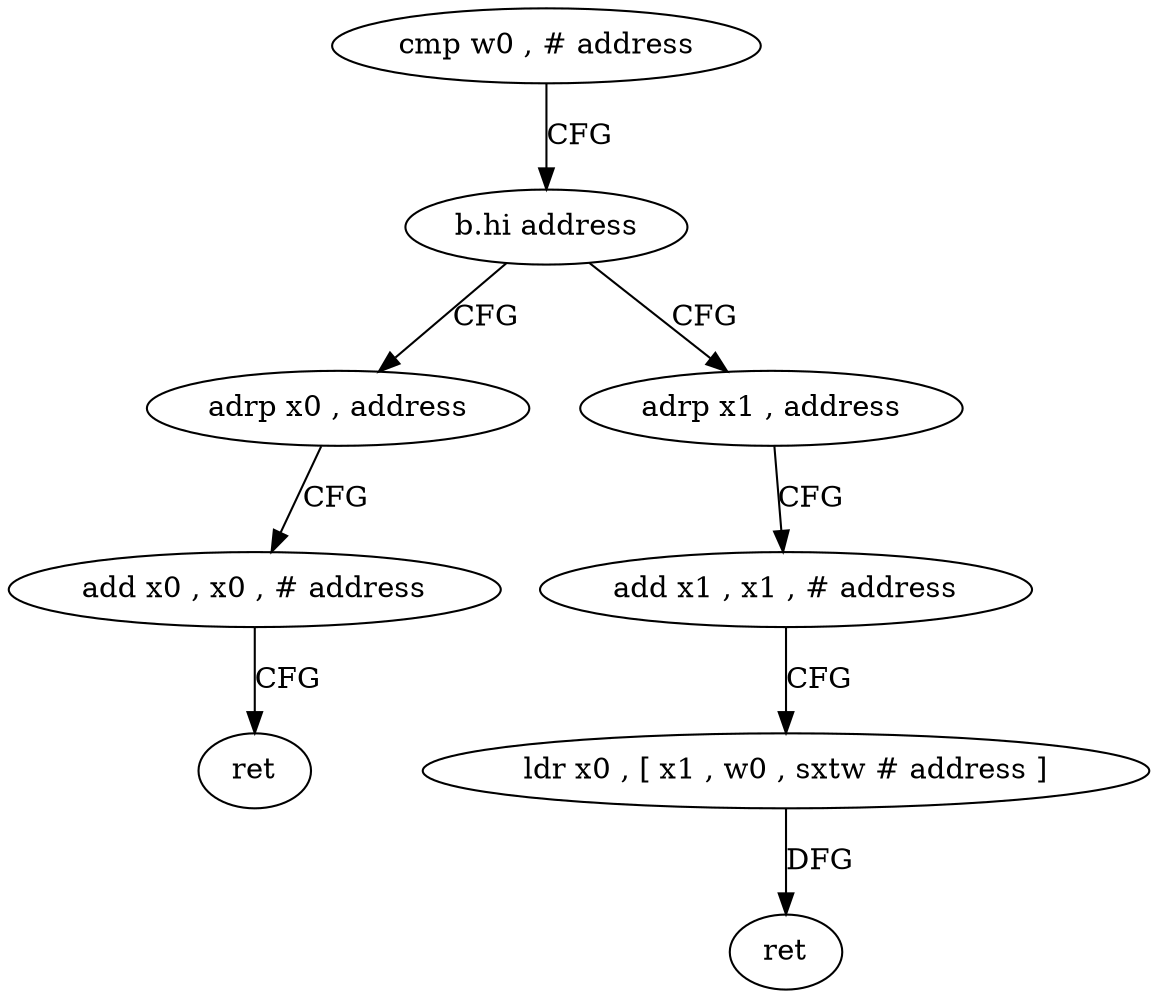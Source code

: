 digraph "func" {
"4287196" [label = "cmp w0 , # address" ]
"4287200" [label = "b.hi address" ]
"4287220" [label = "adrp x0 , address" ]
"4287204" [label = "adrp x1 , address" ]
"4287224" [label = "add x0 , x0 , # address" ]
"4287228" [label = "ret" ]
"4287208" [label = "add x1 , x1 , # address" ]
"4287212" [label = "ldr x0 , [ x1 , w0 , sxtw # address ]" ]
"4287216" [label = "ret" ]
"4287196" -> "4287200" [ label = "CFG" ]
"4287200" -> "4287220" [ label = "CFG" ]
"4287200" -> "4287204" [ label = "CFG" ]
"4287220" -> "4287224" [ label = "CFG" ]
"4287204" -> "4287208" [ label = "CFG" ]
"4287224" -> "4287228" [ label = "CFG" ]
"4287208" -> "4287212" [ label = "CFG" ]
"4287212" -> "4287216" [ label = "DFG" ]
}
